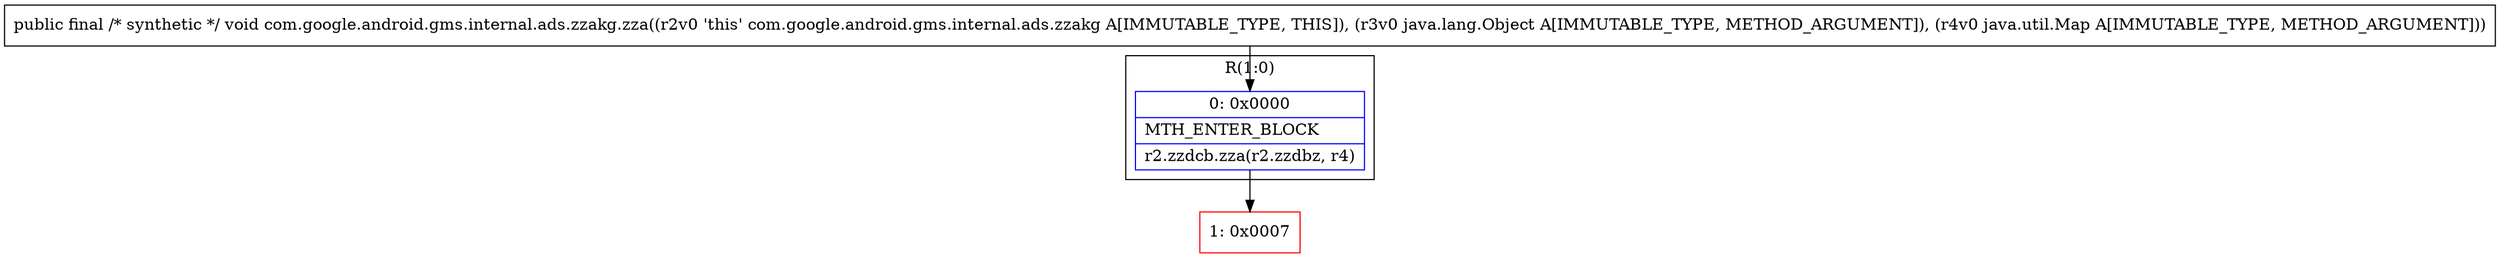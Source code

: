 digraph "CFG forcom.google.android.gms.internal.ads.zzakg.zza(Ljava\/lang\/Object;Ljava\/util\/Map;)V" {
subgraph cluster_Region_809307541 {
label = "R(1:0)";
node [shape=record,color=blue];
Node_0 [shape=record,label="{0\:\ 0x0000|MTH_ENTER_BLOCK\l|r2.zzdcb.zza(r2.zzdbz, r4)\l}"];
}
Node_1 [shape=record,color=red,label="{1\:\ 0x0007}"];
MethodNode[shape=record,label="{public final \/* synthetic *\/ void com.google.android.gms.internal.ads.zzakg.zza((r2v0 'this' com.google.android.gms.internal.ads.zzakg A[IMMUTABLE_TYPE, THIS]), (r3v0 java.lang.Object A[IMMUTABLE_TYPE, METHOD_ARGUMENT]), (r4v0 java.util.Map A[IMMUTABLE_TYPE, METHOD_ARGUMENT])) }"];
MethodNode -> Node_0;
Node_0 -> Node_1;
}

